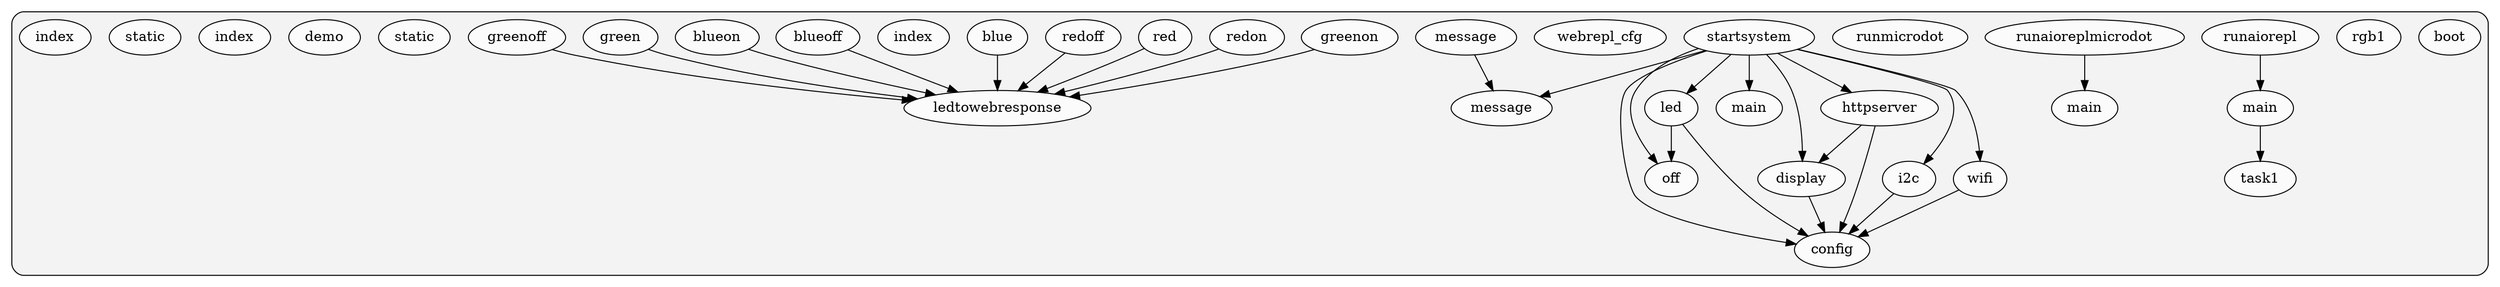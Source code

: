 digraph G {
    graph [rankdir=TB];
    subgraph cluster_G {

        graph [style="filled,rounded",fillcolor="#80808018", label=""];
        boot [label="boot", style="filled", fillcolor="#ffffffb2", fontcolor="#000000", group="0"];
        config [label="config", style="filled", fillcolor="#ffffffb2", fontcolor="#000000", group="1"];
        display [label="display", style="filled", fillcolor="#ffffffb2", fontcolor="#000000", group="2"];
        httpserver [label="httpserver", style="filled", fillcolor="#ffffffb2", fontcolor="#000000", group="3"];
        i2c [label="i2c", style="filled", fillcolor="#ffffffb2", fontcolor="#000000", group="4"];
        led [label="led", style="filled", fillcolor="#ffffffb2", fontcolor="#000000", group="5"];
        rgb1 [label="rgb1", style="filled", fillcolor="#ffffffb2", fontcolor="#000000", group="6"];
        runaiorepl [label="runaiorepl", style="filled", fillcolor="#ffffffb2", fontcolor="#000000", group="7"];
        runaioreplmicrodot [label="runaioreplmicrodot", style="filled", fillcolor="#ffffffb2", fontcolor="#000000", group="8"];
        runmicrodot [label="runmicrodot", style="filled", fillcolor="#ffffffb2", fontcolor="#000000", group="9"];
        startsystem [label="startsystem", style="filled", fillcolor="#ffffffb2", fontcolor="#000000", group="10"];
        webrepl_cfg [label="webrepl_cfg", style="filled", fillcolor="#ffffffb2", fontcolor="#000000", group="11"];
        wifi [label="wifi", style="filled", fillcolor="#ffffffb2", fontcolor="#000000", group="12"];
        display__message [label="message", style="filled", fillcolor="#ffffffb2", fontcolor="#000000", group="2"];
        httpserver__blue [label="blue", style="filled", fillcolor="#ffffffb2", fontcolor="#000000", group="3"];
        httpserver__blueoff [label="blueoff", style="filled", fillcolor="#ffffffb2", fontcolor="#000000", group="3"];
        httpserver__blueon [label="blueon", style="filled", fillcolor="#ffffffb2", fontcolor="#000000", group="3"];
        httpserver__green [label="green", style="filled", fillcolor="#ffffffb2", fontcolor="#000000", group="3"];
        httpserver__greenoff [label="greenoff", style="filled", fillcolor="#ffffffb2", fontcolor="#000000", group="3"];
        httpserver__greenon [label="greenon", style="filled", fillcolor="#ffffffb2", fontcolor="#000000", group="3"];
        httpserver__index [label="index", style="filled", fillcolor="#ffffffb2", fontcolor="#000000", group="3"];
        httpserver__ledtowebresponse [label="ledtowebresponse", style="filled", fillcolor="#ffffffb2", fontcolor="#000000", group="3"];
        httpserver__message [label="message", style="filled", fillcolor="#ffffffb2", fontcolor="#000000", group="3"];
        httpserver__red [label="red", style="filled", fillcolor="#ffffffb2", fontcolor="#000000", group="3"];
        httpserver__redoff [label="redoff", style="filled", fillcolor="#ffffffb2", fontcolor="#000000", group="3"];
        httpserver__redon [label="redon", style="filled", fillcolor="#ffffffb2", fontcolor="#000000", group="3"];
        httpserver__static [label="static", style="filled", fillcolor="#ffffffb2", fontcolor="#000000", group="3"];
        led__off [label="off", style="filled", fillcolor="#ffffffb2", fontcolor="#000000", group="5"];
        runaiorepl__demo [label="demo", style="filled", fillcolor="#ffffffb2", fontcolor="#000000", group="7"];
        runaiorepl__main [label="main", style="filled", fillcolor="#ffffffb2", fontcolor="#000000", group="7"];
        runaiorepl__task1 [label="task1", style="filled", fillcolor="#ffffffb2", fontcolor="#000000", group="7"];
        runaioreplmicrodot__index [label="index", style="filled", fillcolor="#ffffffb2", fontcolor="#000000", group="8"];
        runaioreplmicrodot__main [label="main", style="filled", fillcolor="#ffffffb2", fontcolor="#000000", group="8"];
        runaioreplmicrodot__static [label="static", style="filled", fillcolor="#ffffffb2", fontcolor="#000000", group="8"];
        runmicrodot__index [label="index", style="filled", fillcolor="#ffffffb2", fontcolor="#000000", group="9"];
        startsystem__main [label="main", style="filled", fillcolor="#ffffffb2", fontcolor="#000000", group="10"];
    }
        display -> config [style="solid", color="#000000"];
        httpserver -> display [style="solid", color="#000000"];
        httpserver -> config [style="solid", color="#000000"];
        httpserver__red -> httpserver__ledtowebresponse [style="solid", color="#000000"];
        httpserver__redon -> httpserver__ledtowebresponse [style="solid", color="#000000"];
        httpserver__redoff -> httpserver__ledtowebresponse [style="solid", color="#000000"];
        httpserver__green -> httpserver__ledtowebresponse [style="solid", color="#000000"];
        httpserver__greenon -> httpserver__ledtowebresponse [style="solid", color="#000000"];
        httpserver__greenoff -> httpserver__ledtowebresponse [style="solid", color="#000000"];
        httpserver__blue -> httpserver__ledtowebresponse [style="solid", color="#000000"];
        httpserver__blueon -> httpserver__ledtowebresponse [style="solid", color="#000000"];
        httpserver__blueoff -> httpserver__ledtowebresponse [style="solid", color="#000000"];
        httpserver__message -> display__message [style="solid", color="#000000"];
        i2c -> config [style="solid", color="#000000"];
        led -> led__off [style="solid", color="#000000"];
        led -> config [style="solid", color="#000000"];
        runaioreplmicrodot -> runaioreplmicrodot__main [style="solid", color="#000000"];
        runaiorepl -> runaiorepl__main [style="solid", color="#000000"];
        runaiorepl__main -> runaiorepl__task1 [style="solid", color="#000000"];
        startsystem -> led__off [style="solid", color="#000000"];
        startsystem -> config [style="solid", color="#000000"];
        startsystem -> i2c [style="solid", color="#000000"];
        startsystem -> display__message [style="solid", color="#000000"];
        startsystem -> httpserver [style="solid", color="#000000"];
        startsystem -> display [style="solid", color="#000000"];
        startsystem -> led [style="solid", color="#000000"];
        startsystem -> startsystem__main [style="solid", color="#000000"];
        startsystem -> wifi [style="solid", color="#000000"];
        wifi -> config [style="solid", color="#000000"];
    }
